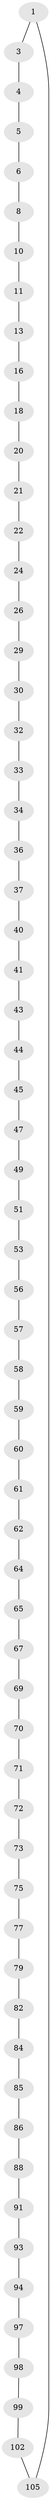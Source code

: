 // original degree distribution, {2: 1.0}
// Generated by graph-tools (version 1.1) at 2025/20/03/04/25 18:20:01]
// undirected, 63 vertices, 63 edges
graph export_dot {
graph [start="1"]
  node [color=gray90,style=filled];
  1 [super="+2"];
  3;
  4;
  5;
  6 [super="+7"];
  8 [super="+9"];
  10;
  11 [super="+12"];
  13 [super="+14"];
  16 [super="+17"];
  18 [super="+19"];
  20;
  21;
  22 [super="+23"];
  24 [super="+25"];
  26 [super="+27"];
  29;
  30 [super="+31"];
  32;
  33;
  34 [super="+35"];
  36;
  37 [super="+38"];
  40;
  41 [super="+42"];
  43;
  44;
  45 [super="+46"];
  47 [super="+48"];
  49 [super="+50"];
  51 [super="+52"];
  53 [super="+54"];
  56;
  57;
  58;
  59;
  60;
  61;
  62 [super="+63"];
  64;
  65 [super="+66"];
  67 [super="+68"];
  69;
  70;
  71;
  72;
  73 [super="+74"];
  75 [super="+76"];
  77 [super="+78"];
  79 [super="+80"];
  82 [super="+83"];
  84;
  85;
  86 [super="+87"];
  88 [super="+89"];
  91 [super="+92"];
  93;
  94 [super="+95"];
  97;
  98;
  99 [super="+100"];
  102 [super="+103"];
  105 [super="+106"];
  1 -- 3;
  1 -- 105;
  3 -- 4;
  4 -- 5;
  5 -- 6;
  6 -- 8;
  8 -- 10;
  10 -- 11;
  11 -- 13;
  13 -- 16;
  16 -- 18;
  18 -- 20;
  20 -- 21;
  21 -- 22;
  22 -- 24;
  24 -- 26;
  26 -- 29;
  29 -- 30;
  30 -- 32;
  32 -- 33;
  33 -- 34;
  34 -- 36;
  36 -- 37;
  37 -- 40;
  40 -- 41;
  41 -- 43;
  43 -- 44;
  44 -- 45;
  45 -- 47;
  47 -- 49;
  49 -- 51;
  51 -- 53;
  53 -- 56;
  56 -- 57;
  57 -- 58;
  58 -- 59;
  59 -- 60;
  60 -- 61;
  61 -- 62;
  62 -- 64;
  64 -- 65;
  65 -- 67;
  67 -- 69;
  69 -- 70;
  70 -- 71;
  71 -- 72;
  72 -- 73;
  73 -- 75;
  75 -- 77;
  77 -- 79;
  79 -- 82;
  82 -- 84;
  84 -- 85;
  85 -- 86;
  86 -- 88;
  88 -- 91;
  91 -- 93;
  93 -- 94;
  94 -- 97;
  97 -- 98;
  98 -- 99;
  99 -- 102;
  102 -- 105;
}
